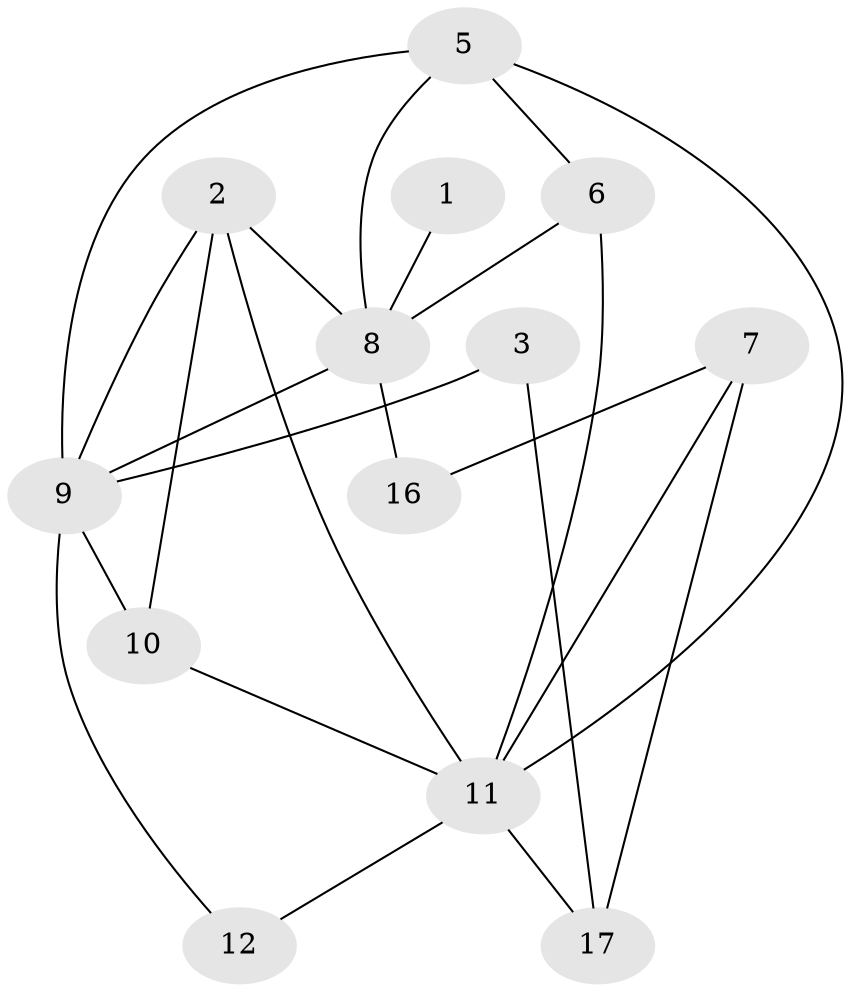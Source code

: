 // original degree distribution, {2: 0.25, 4: 0.171875, 1: 0.15625, 0: 0.109375, 3: 0.1875, 5: 0.09375, 6: 0.03125}
// Generated by graph-tools (version 1.1) at 2025/47/03/04/25 22:47:54]
// undirected, 13 vertices, 23 edges
graph export_dot {
  node [color=gray90,style=filled];
  1;
  2;
  3;
  5;
  6;
  7;
  8;
  9;
  10;
  11;
  12;
  16;
  17;
  1 -- 8 [weight=1.0];
  2 -- 8 [weight=1.0];
  2 -- 9 [weight=1.0];
  2 -- 10 [weight=1.0];
  2 -- 11 [weight=2.0];
  3 -- 9 [weight=3.0];
  3 -- 17 [weight=2.0];
  5 -- 6 [weight=1.0];
  5 -- 8 [weight=1.0];
  5 -- 9 [weight=1.0];
  5 -- 11 [weight=1.0];
  6 -- 8 [weight=2.0];
  6 -- 11 [weight=1.0];
  7 -- 11 [weight=1.0];
  7 -- 16 [weight=3.0];
  7 -- 17 [weight=1.0];
  8 -- 9 [weight=3.0];
  8 -- 16 [weight=2.0];
  9 -- 10 [weight=3.0];
  9 -- 12 [weight=1.0];
  10 -- 11 [weight=1.0];
  11 -- 12 [weight=1.0];
  11 -- 17 [weight=2.0];
}
